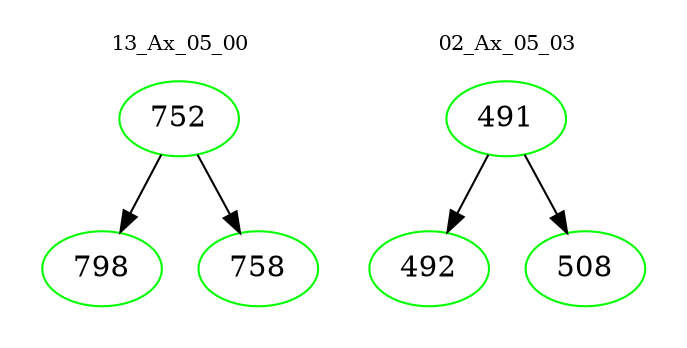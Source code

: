 digraph{
subgraph cluster_0 {
color = white
label = "13_Ax_05_00";
fontsize=10;
T0_752 [label="752", color="green"]
T0_752 -> T0_798 [color="black"]
T0_798 [label="798", color="green"]
T0_752 -> T0_758 [color="black"]
T0_758 [label="758", color="green"]
}
subgraph cluster_1 {
color = white
label = "02_Ax_05_03";
fontsize=10;
T1_491 [label="491", color="green"]
T1_491 -> T1_492 [color="black"]
T1_492 [label="492", color="green"]
T1_491 -> T1_508 [color="black"]
T1_508 [label="508", color="green"]
}
}
